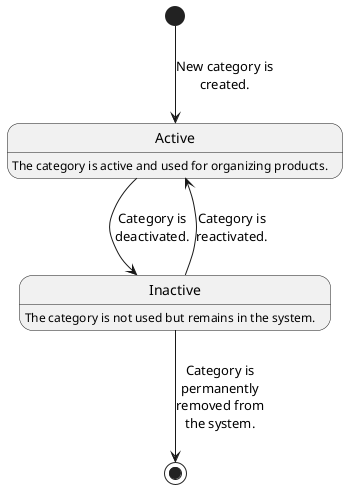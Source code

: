 @startuml Category
skinparam maxMessageSize 100
skinparam wrapWidth 400

[*] --> Active : New category is created.

Active : The category is active and used for organizing products.
Active --> Inactive : Category is deactivated.

Inactive : The category is not used but remains in the system.
Inactive --> Active : Category is reactivated.

Inactive --> [*] : Category is permanently removed from the system.

@enduml